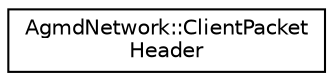 digraph "Graphical Class Hierarchy"
{
  edge [fontname="Helvetica",fontsize="10",labelfontname="Helvetica",labelfontsize="10"];
  node [fontname="Helvetica",fontsize="10",shape=record];
  rankdir="LR";
  Node1 [label="AgmdNetwork::ClientPacket\lHeader",height=0.2,width=0.4,color="black", fillcolor="white", style="filled",URL="$struct_agmd_network_1_1_client_packet_header.html"];
}
